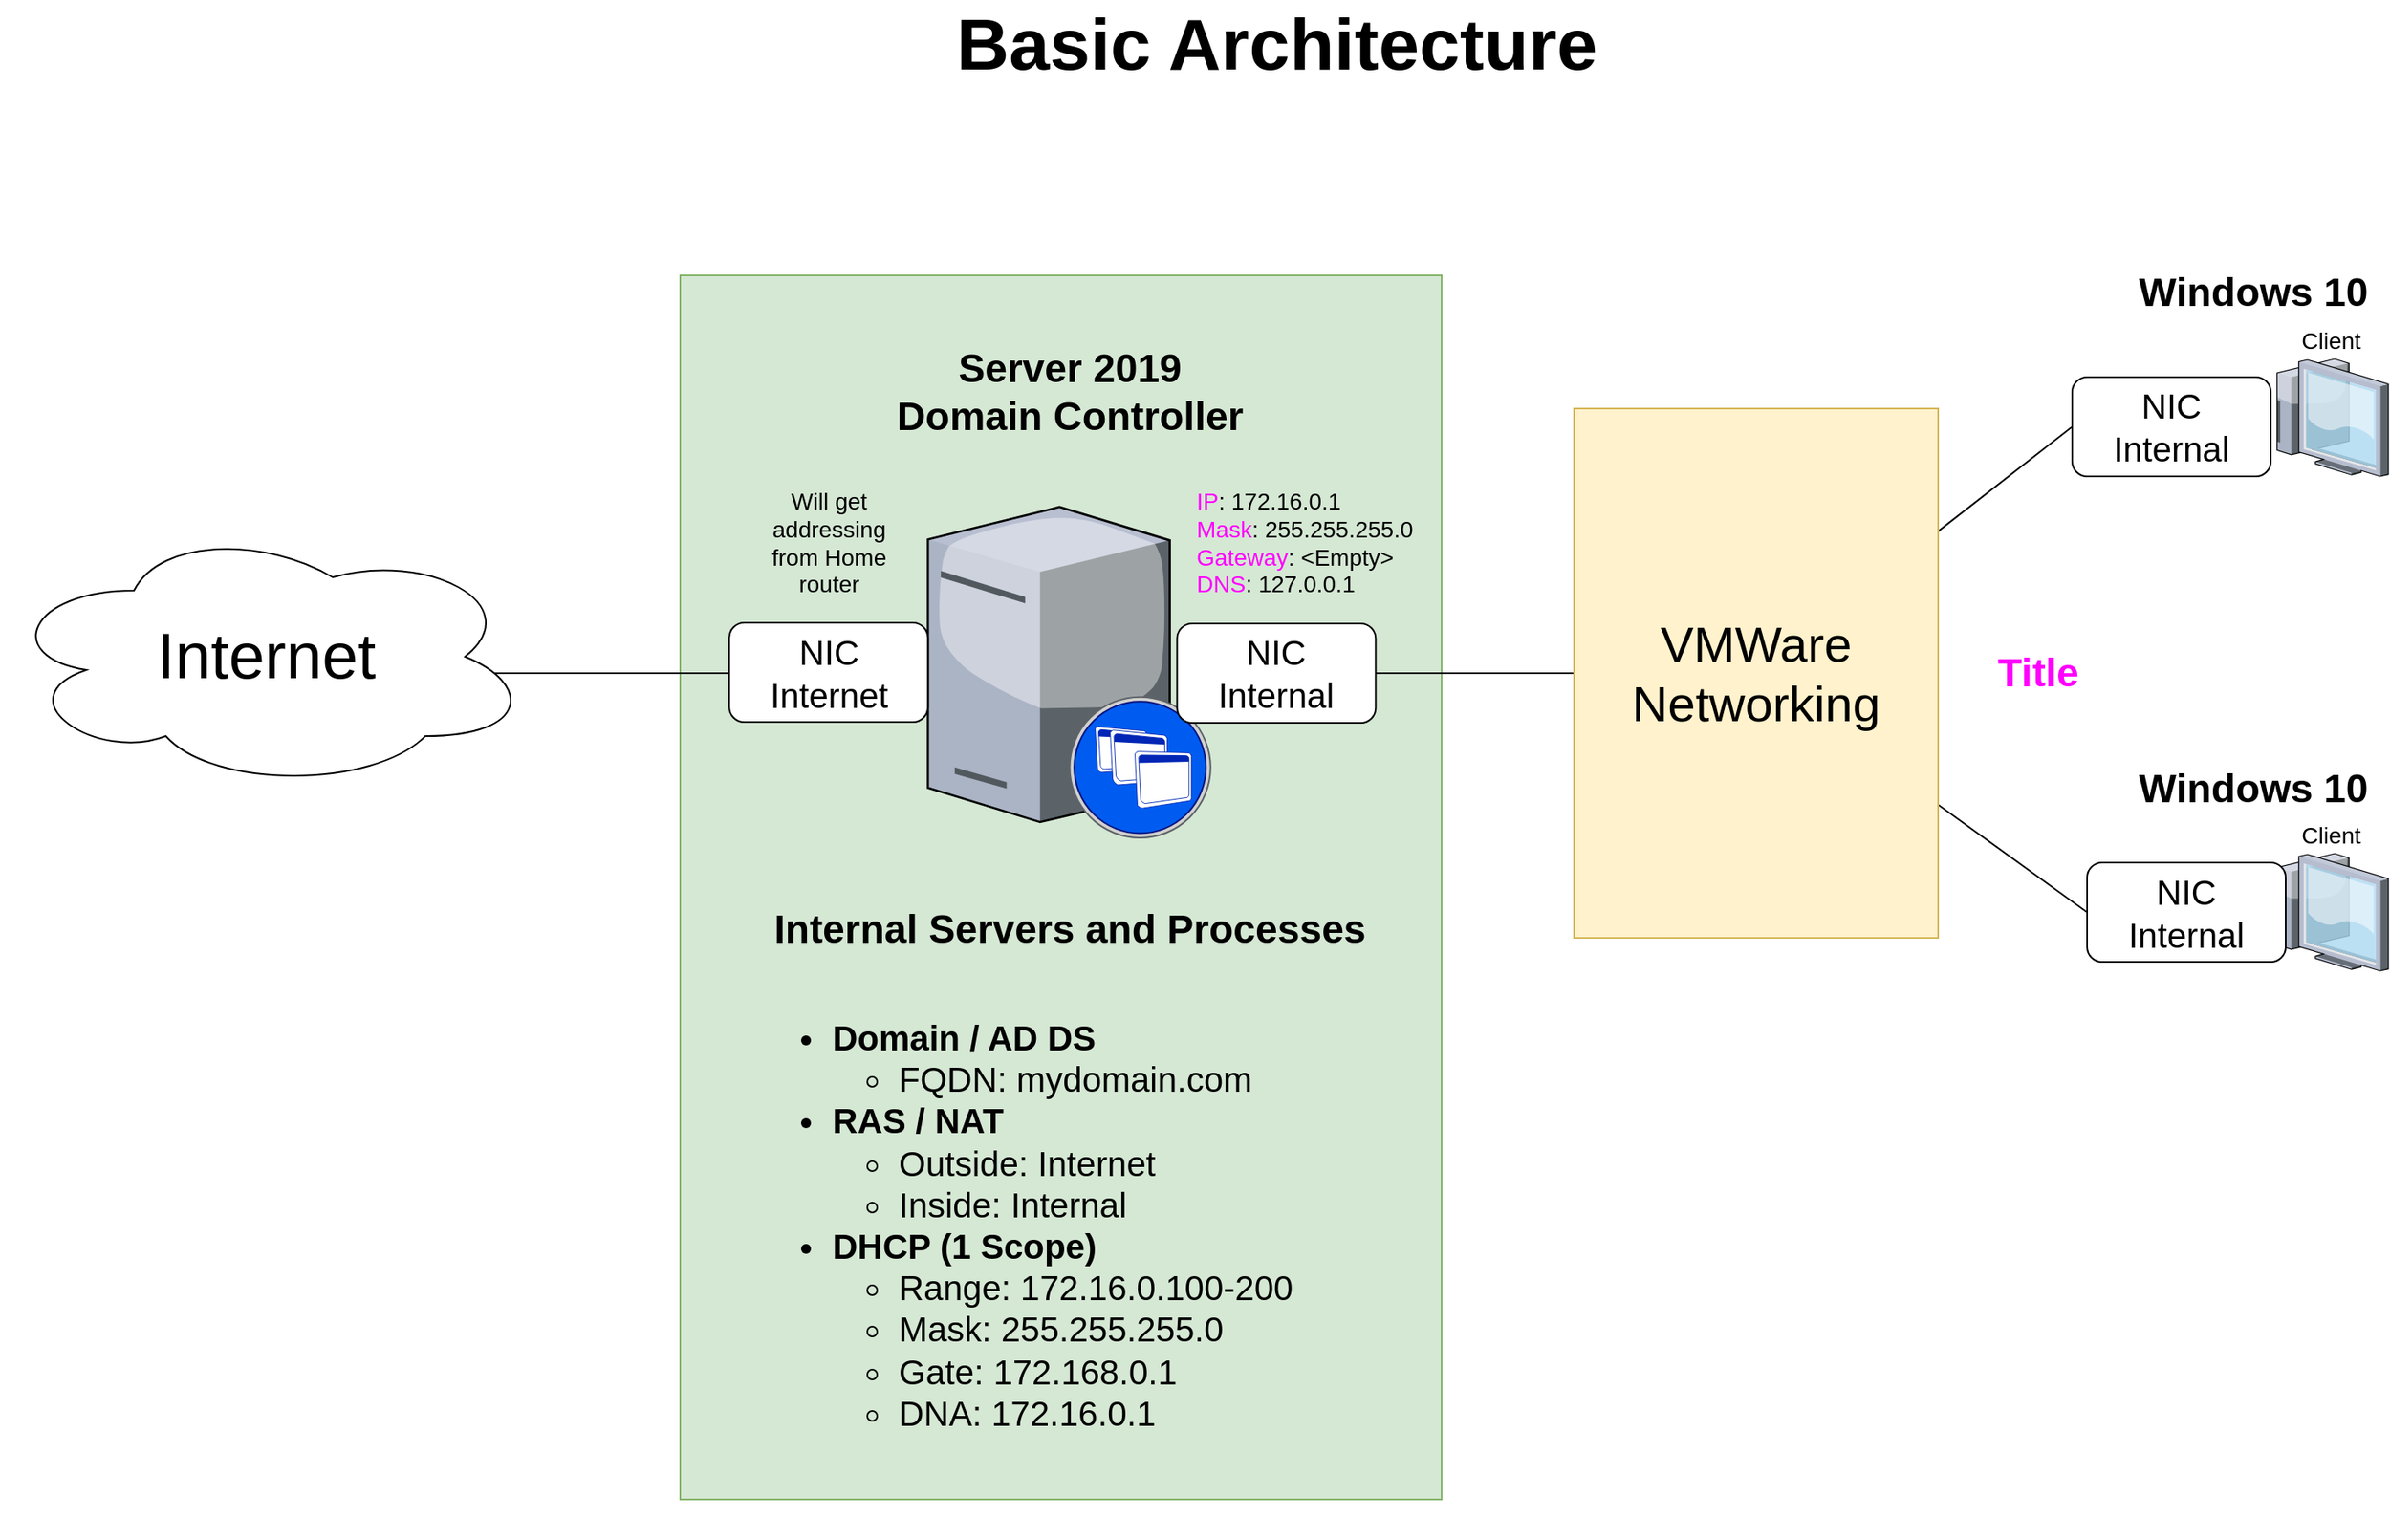 <mxfile version="20.3.0" type="github">
  <diagram name="Page-1" id="e3a06f82-3646-2815-327d-82caf3d4e204">
    <mxGraphModel dx="2062" dy="1140" grid="1" gridSize="10" guides="1" tooltips="1" connect="1" arrows="1" fold="1" page="1" pageScale="1.5" pageWidth="1169" pageHeight="826" background="none" math="0" shadow="0">
      <root>
        <mxCell id="0" style=";html=1;" />
        <mxCell id="1" style=";html=1;" parent="0" />
        <mxCell id="QidPckRFuSMxhucSFbGx-13" value="" style="rounded=0;whiteSpace=wrap;html=1;fontSize=39;fillColor=#d5e8d4;strokeColor=#82b366;" vertex="1" parent="1">
          <mxGeometry x="610" y="199.5" width="460" height="740" as="geometry" />
        </mxCell>
        <mxCell id="QidPckRFuSMxhucSFbGx-7" value="" style="endArrow=none;html=1;rounded=0;fontSize=39;" edge="1" parent="1">
          <mxGeometry width="50" height="50" relative="1" as="geometry">
            <mxPoint x="480" y="440" as="sourcePoint" />
            <mxPoint x="640" y="440" as="targetPoint" />
          </mxGeometry>
        </mxCell>
        <mxCell id="QidPckRFuSMxhucSFbGx-4" value="" style="endArrow=none;html=1;rounded=0;fontSize=39;entryX=0;entryY=0.5;entryDx=0;entryDy=0;" edge="1" parent="1" source="QidPckRFuSMxhucSFbGx-8" target="QidPckRFuSMxhucSFbGx-21">
          <mxGeometry width="50" height="50" relative="1" as="geometry">
            <mxPoint x="1180" y="360" as="sourcePoint" />
            <mxPoint x="1240" y="550" as="targetPoint" />
          </mxGeometry>
        </mxCell>
        <mxCell id="QidPckRFuSMxhucSFbGx-5" value="" style="endArrow=none;html=1;rounded=0;fontSize=39;entryX=0;entryY=0.5;entryDx=0;entryDy=0;startArrow=none;" edge="1" parent="1" source="QidPckRFuSMxhucSFbGx-8" target="QidPckRFuSMxhucSFbGx-22">
          <mxGeometry width="50" height="50" relative="1" as="geometry">
            <mxPoint x="1170" y="520" as="sourcePoint" />
            <mxPoint x="1370" y="334.061" as="targetPoint" />
          </mxGeometry>
        </mxCell>
        <mxCell id="6a7d8f32e03d9370-11" value="" style="verticalLabelPosition=bottom;aspect=fixed;html=1;verticalAlign=top;strokeColor=none;shape=mxgraph.citrix.xenapp_server;fillColor=#66B2FF;gradientColor=#0066CC;fontSize=14;" parent="1" vertex="1">
          <mxGeometry x="759.61" y="339.5" width="170.79" height="200" as="geometry" />
        </mxCell>
        <mxCell id="6a7d8f32e03d9370-29" value="Client" style="verticalLabelPosition=top;aspect=fixed;html=1;verticalAlign=bottom;strokeColor=none;shape=mxgraph.citrix.thin_client;fillColor=#66B2FF;gradientColor=#0066CC;fontSize=14;labelPosition=center;align=center;" parent="1" vertex="1">
          <mxGeometry x="1571" y="250" width="71" height="71" as="geometry" />
        </mxCell>
        <mxCell id="QidPckRFuSMxhucSFbGx-11" value="" style="endArrow=none;html=1;rounded=0;fontSize=39;startArrow=none;" edge="1" parent="1" source="QidPckRFuSMxhucSFbGx-19" target="QidPckRFuSMxhucSFbGx-8">
          <mxGeometry width="50" height="50" relative="1" as="geometry">
            <mxPoint x="1060" y="440" as="sourcePoint" />
            <mxPoint x="1090" y="444" as="targetPoint" />
          </mxGeometry>
        </mxCell>
        <mxCell id="6a7d8f32e03d9370-62" value="Basic Architecture" style="text;strokeColor=none;fillColor=none;html=1;fontSize=44;fontStyle=1;verticalAlign=middle;align=center;" parent="1" vertex="1">
          <mxGeometry x="539.7" y="40" width="861" height="40" as="geometry" />
        </mxCell>
        <mxCell id="QidPckRFuSMxhucSFbGx-1" value="&lt;font style=&quot;font-size: 39px;&quot;&gt;Internet&lt;/font&gt;" style="ellipse;shape=cloud;whiteSpace=wrap;html=1;" vertex="1" parent="1">
          <mxGeometry x="200" y="350" width="320" height="160" as="geometry" />
        </mxCell>
        <mxCell id="QidPckRFuSMxhucSFbGx-2" value="Client" style="verticalLabelPosition=top;aspect=fixed;html=1;verticalAlign=bottom;strokeColor=none;shape=mxgraph.citrix.thin_client;fillColor=#66B2FF;gradientColor=#0066CC;fontSize=14;labelPosition=center;align=center;" vertex="1" parent="1">
          <mxGeometry x="1571" y="549" width="71" height="71" as="geometry" />
        </mxCell>
        <mxCell id="QidPckRFuSMxhucSFbGx-12" value="Internal Servers and Processes" style="text;strokeColor=none;fillColor=none;html=1;fontSize=24;fontStyle=1;verticalAlign=middle;align=center;" vertex="1" parent="1">
          <mxGeometry x="735" y="579.5" width="220" height="30" as="geometry" />
        </mxCell>
        <mxCell id="QidPckRFuSMxhucSFbGx-14" value="&lt;div&gt;Server 2019 &lt;br&gt;&lt;/div&gt;&lt;div&gt;Domain Controller&lt;br&gt; &lt;/div&gt;" style="text;strokeColor=none;fillColor=none;html=1;fontSize=24;fontStyle=1;verticalAlign=middle;align=center;" vertex="1" parent="1">
          <mxGeometry x="414.5" y="250" width="861" height="40" as="geometry" />
        </mxCell>
        <mxCell id="QidPckRFuSMxhucSFbGx-8" value="&lt;div style=&quot;font-size: 30px;&quot;&gt;&lt;font style=&quot;font-size: 30px;&quot;&gt;VMWare &lt;br&gt;&lt;/font&gt;&lt;/div&gt;&lt;div style=&quot;font-size: 30px;&quot;&gt;&lt;font style=&quot;font-size: 30px;&quot;&gt;&lt;font style=&quot;font-size: 30px;&quot;&gt;Networking&lt;/font&gt;&lt;br&gt;&lt;/font&gt;&lt;/div&gt;" style="rounded=0;whiteSpace=wrap;html=1;fontSize=39;fillColor=#fff2cc;strokeColor=#d6b656;" vertex="1" parent="1">
          <mxGeometry x="1150" y="280" width="220" height="320" as="geometry" />
        </mxCell>
        <mxCell id="QidPckRFuSMxhucSFbGx-16" value="&lt;ul style=&quot;font-size: 21px;&quot;&gt;&lt;li&gt;&lt;b&gt;&lt;font style=&quot;font-size: 21px;&quot;&gt;Domain / AD DS&lt;/font&gt;&lt;/b&gt;&lt;/li&gt;&lt;ul&gt;&lt;li&gt;&lt;font style=&quot;font-size: 21px;&quot;&gt;FQDN: mydomain.com&lt;br&gt;&lt;/font&gt;&lt;/li&gt;&lt;/ul&gt;&lt;li&gt;&lt;font style=&quot;font-size: 21px;&quot;&gt;&lt;b&gt;RAS / NAT &lt;/b&gt;&lt;br&gt;&lt;/font&gt;&lt;/li&gt;&lt;ul&gt;&lt;li&gt;&lt;font style=&quot;font-size: 21px;&quot;&gt;Outside: Internet&lt;/font&gt;&lt;/li&gt;&lt;li&gt;&lt;font style=&quot;font-size: 21px;&quot;&gt;Inside: Internal&lt;/font&gt;&lt;/li&gt;&lt;/ul&gt;&lt;li&gt;&lt;b&gt;&lt;font style=&quot;font-size: 21px;&quot;&gt;DHCP (1 Scope)&lt;/font&gt;&lt;/b&gt;&lt;/li&gt;&lt;ul&gt;&lt;li&gt;&lt;font style=&quot;font-size: 21px;&quot;&gt;Range: 172.16.0.100-200&lt;/font&gt;&lt;/li&gt;&lt;li&gt;&lt;font style=&quot;font-size: 21px;&quot;&gt;Mask: 255.255.255.0&lt;/font&gt;&lt;/li&gt;&lt;li&gt;&lt;font style=&quot;font-size: 21px;&quot;&gt;Gate: 172.168.0.1&lt;/font&gt;&lt;/li&gt;&lt;li&gt;&lt;font style=&quot;font-size: 21px;&quot;&gt;DNA: 172.16.0.1&lt;br&gt;&lt;/font&gt;&lt;/li&gt;&lt;/ul&gt;&lt;/ul&gt;" style="text;strokeColor=none;fillColor=none;html=1;whiteSpace=wrap;verticalAlign=top;overflow=hidden;fontSize=30;" vertex="1" parent="1">
          <mxGeometry x="659.81" y="620" width="370.39" height="340" as="geometry" />
        </mxCell>
        <mxCell id="QidPckRFuSMxhucSFbGx-17" value="&lt;div&gt;NIC&lt;/div&gt;&lt;div&gt;Internet&lt;br&gt;&lt;/div&gt;" style="rounded=1;whiteSpace=wrap;html=1;fontSize=21;" vertex="1" parent="1">
          <mxGeometry x="639.61" y="409.5" width="120" height="60" as="geometry" />
        </mxCell>
        <mxCell id="QidPckRFuSMxhucSFbGx-19" value="&lt;div&gt;NIC&lt;/div&gt;&lt;div&gt;Internal&lt;br&gt;&lt;/div&gt;" style="rounded=1;whiteSpace=wrap;html=1;fontSize=21;" vertex="1" parent="1">
          <mxGeometry x="910.2" y="410" width="120" height="60" as="geometry" />
        </mxCell>
        <mxCell id="QidPckRFuSMxhucSFbGx-20" value="" style="endArrow=none;html=1;rounded=0;fontSize=39;" edge="1" parent="1" target="QidPckRFuSMxhucSFbGx-19">
          <mxGeometry width="50" height="50" relative="1" as="geometry">
            <mxPoint x="1060" y="440" as="sourcePoint" />
            <mxPoint x="1150" y="440" as="targetPoint" />
          </mxGeometry>
        </mxCell>
        <mxCell id="QidPckRFuSMxhucSFbGx-21" value="&lt;div&gt;NIC&lt;/div&gt;&lt;div&gt;Internal&lt;br&gt;&lt;/div&gt;" style="rounded=1;whiteSpace=wrap;html=1;fontSize=21;" vertex="1" parent="1">
          <mxGeometry x="1451" y="261" width="120" height="60" as="geometry" />
        </mxCell>
        <mxCell id="QidPckRFuSMxhucSFbGx-22" value="&lt;div&gt;NIC&lt;/div&gt;&lt;div&gt;Internal&lt;br&gt;&lt;/div&gt;" style="rounded=1;whiteSpace=wrap;html=1;fontSize=21;" vertex="1" parent="1">
          <mxGeometry x="1460" y="554.5" width="120" height="60" as="geometry" />
        </mxCell>
        <mxCell id="QidPckRFuSMxhucSFbGx-23" value="&lt;div&gt;&lt;font color=&quot;#FF00FF&quot;&gt;IP&lt;/font&gt;: 172.16.0.1&lt;/div&gt;&lt;div&gt;&lt;font color=&quot;#FF00FF&quot;&gt;Mask&lt;/font&gt;: 255.255.255.0&lt;/div&gt;&lt;div&gt;&lt;font color=&quot;#FF00FF&quot;&gt;Gateway&lt;/font&gt;: &amp;lt;Empty&amp;gt;&lt;/div&gt;&lt;div&gt;&lt;font color=&quot;#FF00FF&quot;&gt;DNS&lt;/font&gt;: 127.0.0.1&lt;br&gt;&lt;/div&gt;" style="text;strokeColor=none;fillColor=none;html=1;whiteSpace=wrap;verticalAlign=top;overflow=hidden;fontSize=14;" vertex="1" parent="1">
          <mxGeometry x="920" y="321" width="189.6" height="160" as="geometry" />
        </mxCell>
        <mxCell id="QidPckRFuSMxhucSFbGx-24" value="Title" style="text;strokeColor=none;fillColor=none;html=1;fontSize=24;fontStyle=1;verticalAlign=middle;align=center;fontColor=#FF00FF;" vertex="1" parent="1">
          <mxGeometry x="1380" y="420" width="100" height="40" as="geometry" />
        </mxCell>
        <mxCell id="QidPckRFuSMxhucSFbGx-25" value="Windows 10" style="text;strokeColor=none;fillColor=none;html=1;fontSize=24;fontStyle=1;verticalAlign=middle;align=center;fontColor=#000000;" vertex="1" parent="1">
          <mxGeometry x="1510" y="190" width="100" height="40" as="geometry" />
        </mxCell>
        <mxCell id="QidPckRFuSMxhucSFbGx-26" value="Windows 10" style="text;strokeColor=none;fillColor=none;html=1;fontSize=24;fontStyle=1;verticalAlign=middle;align=center;fontColor=#000000;" vertex="1" parent="1">
          <mxGeometry x="1510" y="490" width="100" height="40" as="geometry" />
        </mxCell>
        <mxCell id="QidPckRFuSMxhucSFbGx-27" value="&lt;div&gt;Will get addressing &lt;br&gt;&lt;/div&gt;&lt;div&gt;from Home router&lt;/div&gt;" style="text;strokeColor=none;fillColor=none;html=1;whiteSpace=wrap;verticalAlign=top;overflow=hidden;fontSize=14;align=center;" vertex="1" parent="1">
          <mxGeometry x="644.61" y="321" width="110" height="80" as="geometry" />
        </mxCell>
      </root>
    </mxGraphModel>
  </diagram>
</mxfile>
